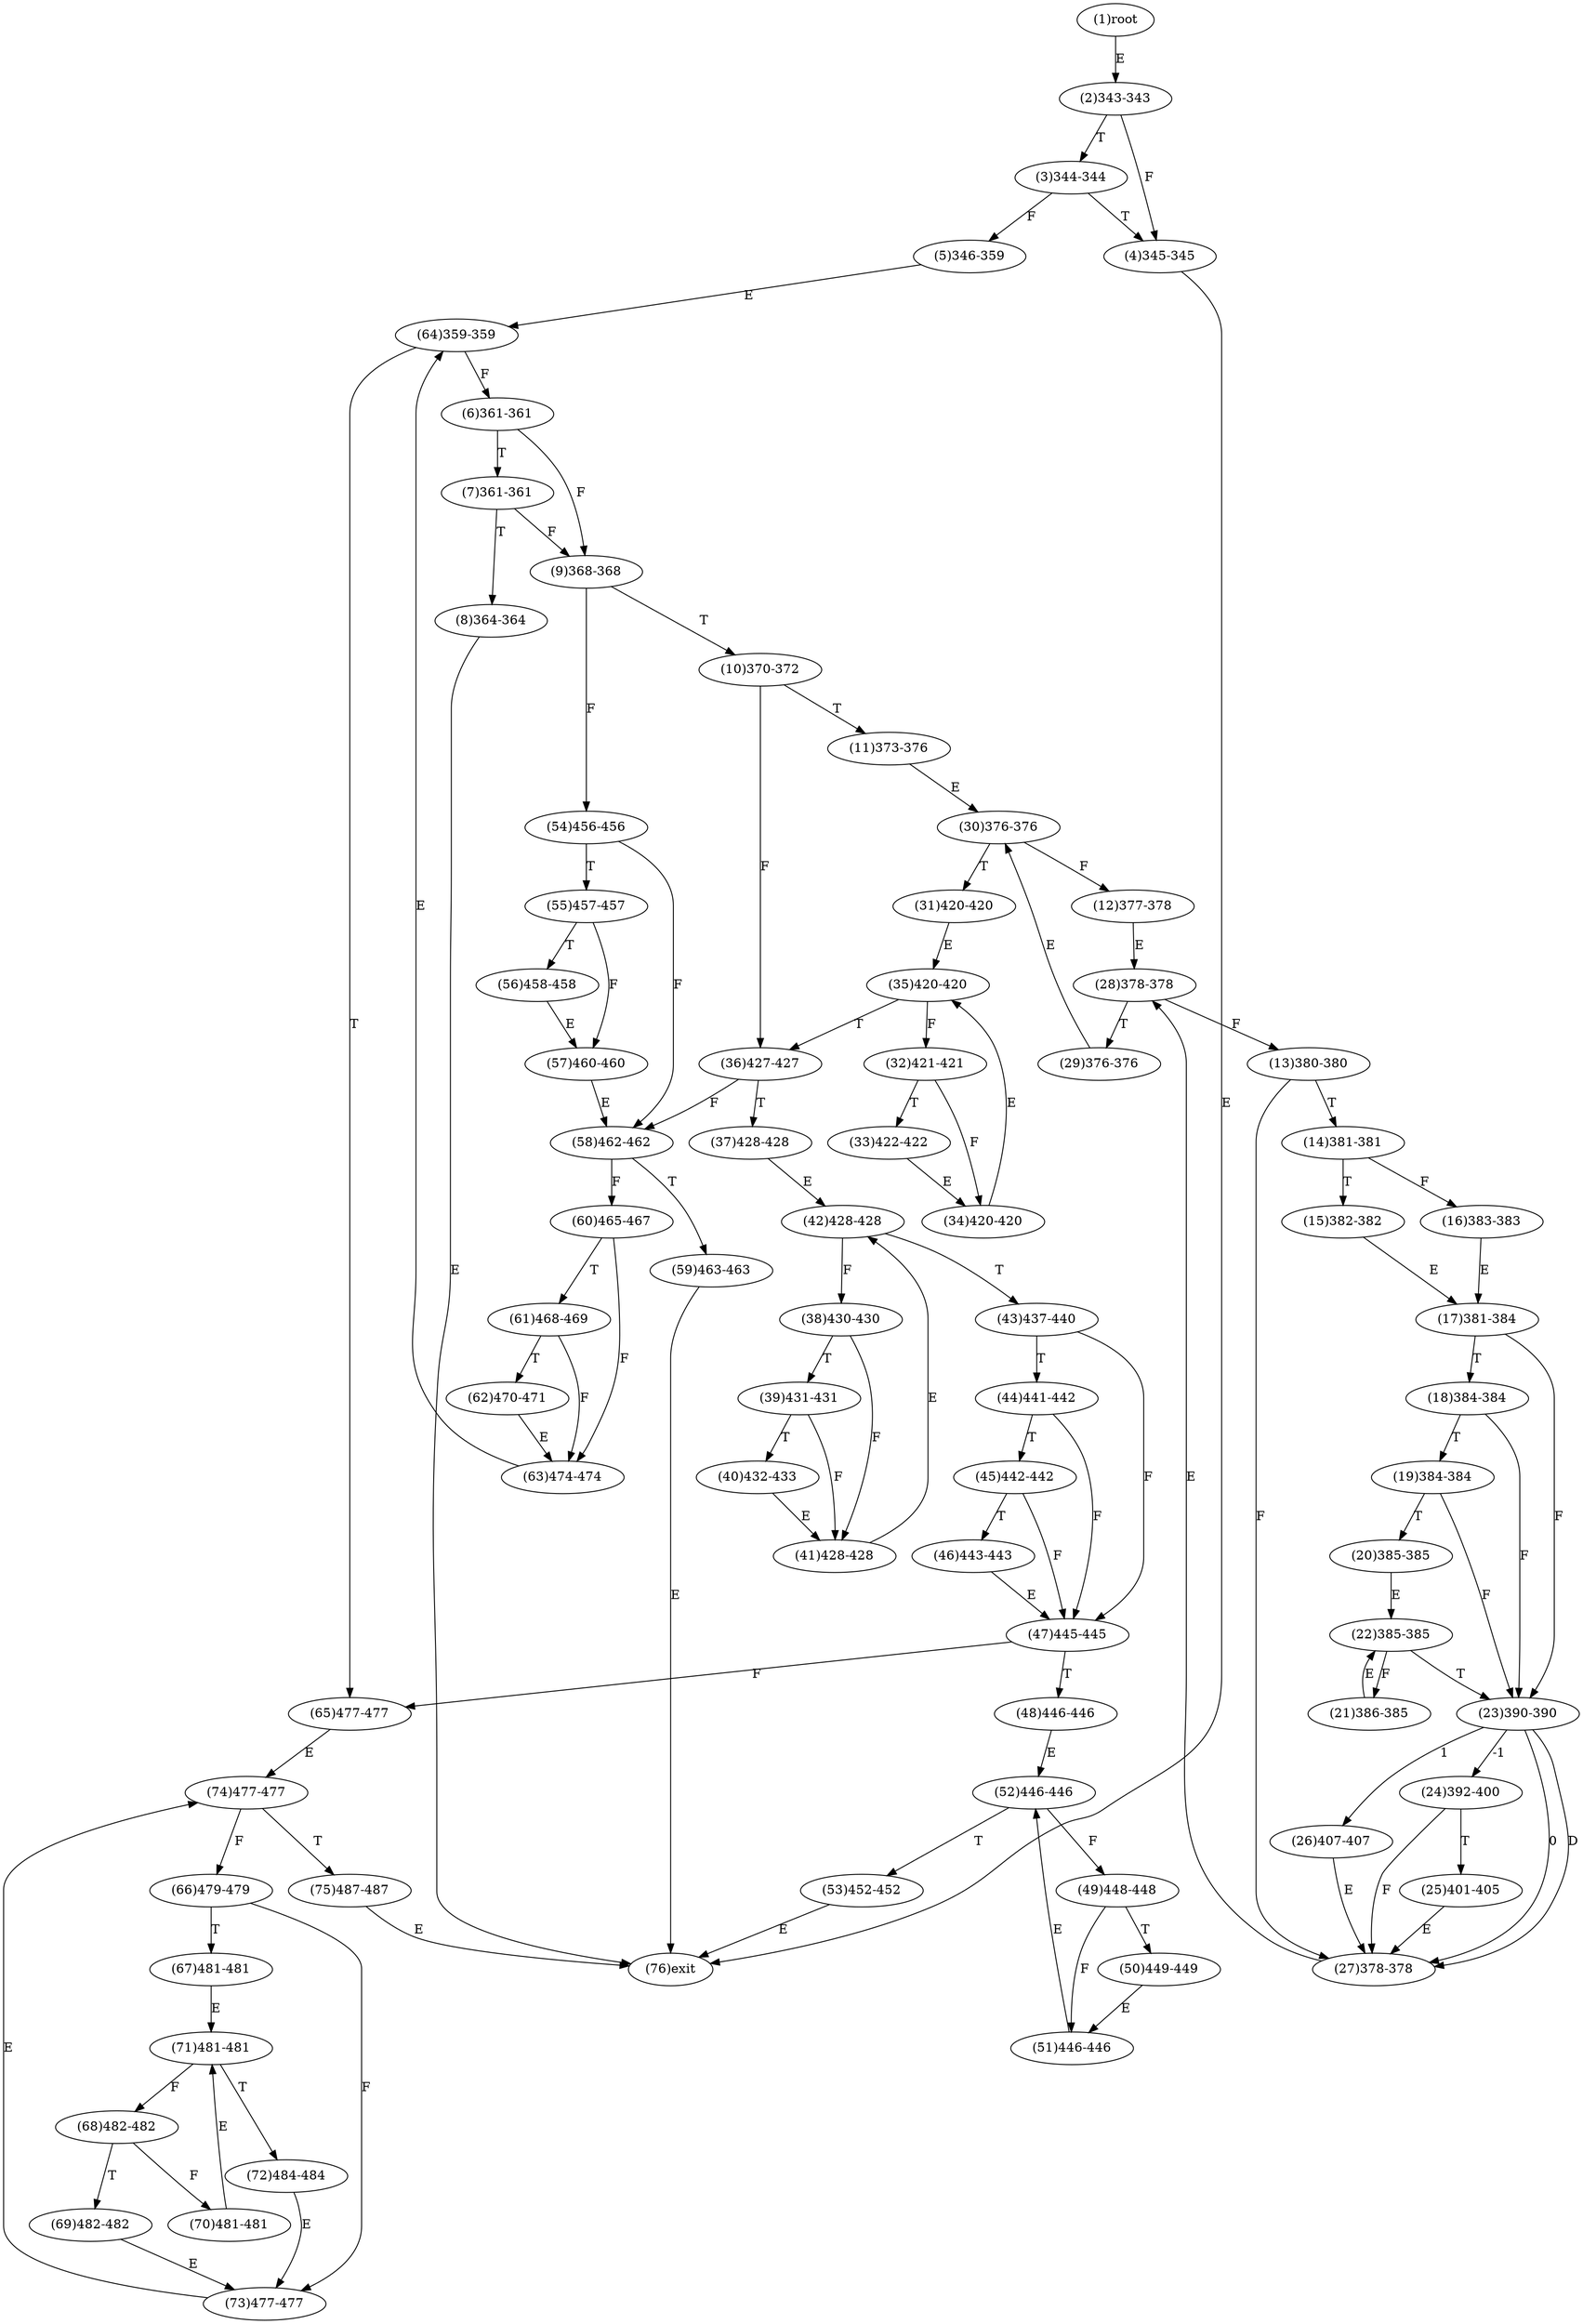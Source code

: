 digraph "" { 
1[ label="(1)root"];
2[ label="(2)343-343"];
3[ label="(3)344-344"];
4[ label="(4)345-345"];
5[ label="(5)346-359"];
6[ label="(6)361-361"];
7[ label="(7)361-361"];
8[ label="(8)364-364"];
9[ label="(9)368-368"];
10[ label="(10)370-372"];
11[ label="(11)373-376"];
12[ label="(12)377-378"];
13[ label="(13)380-380"];
14[ label="(14)381-381"];
15[ label="(15)382-382"];
17[ label="(17)381-384"];
16[ label="(16)383-383"];
19[ label="(19)384-384"];
18[ label="(18)384-384"];
21[ label="(21)386-385"];
20[ label="(20)385-385"];
23[ label="(23)390-390"];
22[ label="(22)385-385"];
25[ label="(25)401-405"];
24[ label="(24)392-400"];
27[ label="(27)378-378"];
26[ label="(26)407-407"];
29[ label="(29)376-376"];
28[ label="(28)378-378"];
31[ label="(31)420-420"];
30[ label="(30)376-376"];
34[ label="(34)420-420"];
35[ label="(35)420-420"];
32[ label="(32)421-421"];
33[ label="(33)422-422"];
38[ label="(38)430-430"];
39[ label="(39)431-431"];
36[ label="(36)427-427"];
37[ label="(37)428-428"];
42[ label="(42)428-428"];
43[ label="(43)437-440"];
40[ label="(40)432-433"];
41[ label="(41)428-428"];
46[ label="(46)443-443"];
47[ label="(47)445-445"];
44[ label="(44)441-442"];
45[ label="(45)442-442"];
51[ label="(51)446-446"];
50[ label="(50)449-449"];
49[ label="(49)448-448"];
48[ label="(48)446-446"];
55[ label="(55)457-457"];
54[ label="(54)456-456"];
53[ label="(53)452-452"];
52[ label="(52)446-446"];
59[ label="(59)463-463"];
58[ label="(58)462-462"];
57[ label="(57)460-460"];
56[ label="(56)458-458"];
63[ label="(63)474-474"];
62[ label="(62)470-471"];
61[ label="(61)468-469"];
60[ label="(60)465-467"];
68[ label="(68)482-482"];
69[ label="(69)482-482"];
70[ label="(70)481-481"];
71[ label="(71)481-481"];
64[ label="(64)359-359"];
65[ label="(65)477-477"];
66[ label="(66)479-479"];
67[ label="(67)481-481"];
76[ label="(76)exit"];
72[ label="(72)484-484"];
73[ label="(73)477-477"];
74[ label="(74)477-477"];
75[ label="(75)487-487"];
1->2[ label="E"];
2->4[ label="F"];
2->3[ label="T"];
3->5[ label="F"];
3->4[ label="T"];
4->76[ label="E"];
5->64[ label="E"];
6->9[ label="F"];
6->7[ label="T"];
7->9[ label="F"];
7->8[ label="T"];
8->76[ label="E"];
9->54[ label="F"];
9->10[ label="T"];
10->36[ label="F"];
10->11[ label="T"];
11->30[ label="E"];
12->28[ label="E"];
13->27[ label="F"];
13->14[ label="T"];
14->16[ label="F"];
14->15[ label="T"];
15->17[ label="E"];
16->17[ label="E"];
17->23[ label="F"];
17->18[ label="T"];
18->23[ label="F"];
18->19[ label="T"];
19->23[ label="F"];
19->20[ label="T"];
20->22[ label="E"];
21->22[ label="E"];
22->21[ label="F"];
22->23[ label="T"];
23->24[ label="-1"];
23->27[ label="0"];
23->26[ label="1"];
23->27[ label="D"];
24->27[ label="F"];
24->25[ label="T"];
25->27[ label="E"];
26->27[ label="E"];
27->28[ label="E"];
28->13[ label="F"];
28->29[ label="T"];
29->30[ label="E"];
30->12[ label="F"];
30->31[ label="T"];
31->35[ label="E"];
32->34[ label="F"];
32->33[ label="T"];
33->34[ label="E"];
34->35[ label="E"];
35->32[ label="F"];
35->36[ label="T"];
36->58[ label="F"];
36->37[ label="T"];
37->42[ label="E"];
38->41[ label="F"];
38->39[ label="T"];
39->41[ label="F"];
39->40[ label="T"];
40->41[ label="E"];
41->42[ label="E"];
42->38[ label="F"];
42->43[ label="T"];
43->47[ label="F"];
43->44[ label="T"];
44->47[ label="F"];
44->45[ label="T"];
45->47[ label="F"];
45->46[ label="T"];
46->47[ label="E"];
47->65[ label="F"];
47->48[ label="T"];
48->52[ label="E"];
49->51[ label="F"];
49->50[ label="T"];
50->51[ label="E"];
51->52[ label="E"];
52->49[ label="F"];
52->53[ label="T"];
53->76[ label="E"];
54->58[ label="F"];
54->55[ label="T"];
55->57[ label="F"];
55->56[ label="T"];
56->57[ label="E"];
57->58[ label="E"];
58->60[ label="F"];
58->59[ label="T"];
59->76[ label="E"];
60->63[ label="F"];
60->61[ label="T"];
61->63[ label="F"];
61->62[ label="T"];
62->63[ label="E"];
63->64[ label="E"];
64->6[ label="F"];
64->65[ label="T"];
65->74[ label="E"];
66->73[ label="F"];
66->67[ label="T"];
67->71[ label="E"];
68->70[ label="F"];
68->69[ label="T"];
69->73[ label="E"];
70->71[ label="E"];
71->68[ label="F"];
71->72[ label="T"];
72->73[ label="E"];
73->74[ label="E"];
74->66[ label="F"];
74->75[ label="T"];
75->76[ label="E"];
}